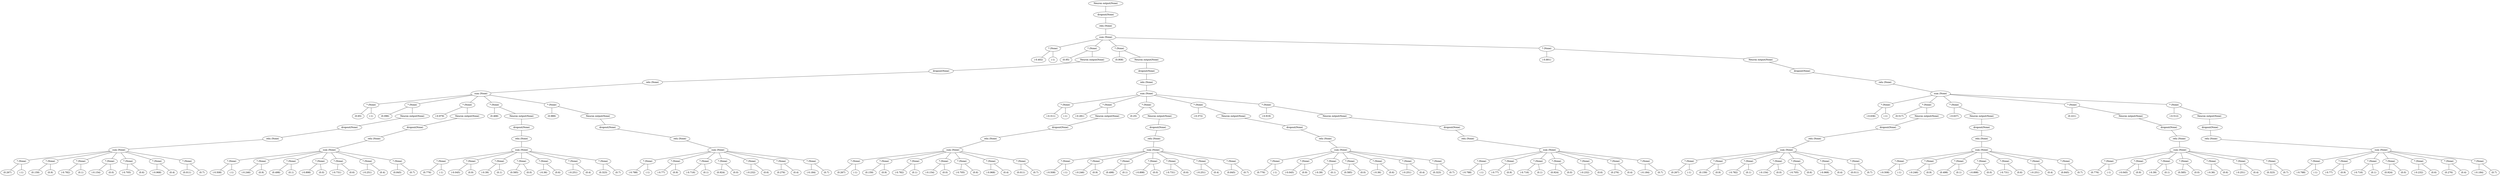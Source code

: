 graph "" 
{
n0 [label="Neuron output(None)"] ;
n1 [label="dropout(None)"] ;
n0 -- n1; 
n2 [label="relu (None)"] ;
n1 -- n2; 
n3 [label="sum (None)"] ;
n2 -- n3; 
n4 [label="* (None)"] ;
n3 -- n4; 
n5 [label="(-0.402)"] ;
n4 -- n5; 
n6 [label="(-1)"] ;
n4 -- n6; 
n7 [label="* (None)"] ;
n3 -- n7; 
n8 [label="(0.95)"] ;
n7 -- n8; 
n9 [label="Neuron output(None)"] ;
n7 -- n9; 
n10 [label="dropout(None)"] ;
n9 -- n10; 
n11 [label="relu (None)"] ;
n10 -- n11; 
n12 [label="sum (None)"] ;
n11 -- n12; 
n13 [label="* (None)"] ;
n12 -- n13; 
n14 [label="(0.65)"] ;
n13 -- n14; 
n15 [label="(-1)"] ;
n13 -- n15; 
n16 [label="* (None)"] ;
n12 -- n16; 
n17 [label="(0.096)"] ;
n16 -- n17; 
n18 [label="Neuron output(None)"] ;
n16 -- n18; 
n19 [label="dropout(None)"] ;
n18 -- n19; 
n20 [label="relu (None)"] ;
n19 -- n20; 
n21 [label="sum (None)"] ;
n20 -- n21; 
n22 [label="* (None)"] ;
n21 -- n22; 
n23 [label="(0.267)"] ;
n22 -- n23; 
n24 [label="(-1)"] ;
n22 -- n24; 
n25 [label="* (None)"] ;
n21 -- n25; 
n26 [label="(0.159)"] ;
n25 -- n26; 
n27 [label="(0.9)"] ;
n25 -- n27; 
n28 [label="* (None)"] ;
n21 -- n28; 
n29 [label="(-0.782)"] ;
n28 -- n29; 
n30 [label="(0.1)"] ;
n28 -- n30; 
n31 [label="* (None)"] ;
n21 -- n31; 
n32 [label="(-0.154)"] ;
n31 -- n32; 
n33 [label="(0.0)"] ;
n31 -- n33; 
n34 [label="* (None)"] ;
n21 -- n34; 
n35 [label="(-0.705)"] ;
n34 -- n35; 
n36 [label="(0.6)"] ;
n34 -- n36; 
n37 [label="* (None)"] ;
n21 -- n37; 
n38 [label="(-0.968)"] ;
n37 -- n38; 
n39 [label="(0.4)"] ;
n37 -- n39; 
n40 [label="* (None)"] ;
n21 -- n40; 
n41 [label="(0.011)"] ;
n40 -- n41; 
n42 [label="(0.7)"] ;
n40 -- n42; 
n43 [label="* (None)"] ;
n12 -- n43; 
n44 [label="(-0.979)"] ;
n43 -- n44; 
n45 [label="Neuron output(None)"] ;
n43 -- n45; 
n46 [label="dropout(None)"] ;
n45 -- n46; 
n47 [label="relu (None)"] ;
n46 -- n47; 
n48 [label="sum (None)"] ;
n47 -- n48; 
n49 [label="* (None)"] ;
n48 -- n49; 
n50 [label="(-0.508)"] ;
n49 -- n50; 
n51 [label="(-1)"] ;
n49 -- n51; 
n52 [label="* (None)"] ;
n48 -- n52; 
n53 [label="(-0.246)"] ;
n52 -- n53; 
n54 [label="(0.9)"] ;
n52 -- n54; 
n55 [label="* (None)"] ;
n48 -- n55; 
n56 [label="(0.498)"] ;
n55 -- n56; 
n57 [label="(0.1)"] ;
n55 -- n57; 
n58 [label="* (None)"] ;
n48 -- n58; 
n59 [label="(-0.898)"] ;
n58 -- n59; 
n60 [label="(0.0)"] ;
n58 -- n60; 
n61 [label="* (None)"] ;
n48 -- n61; 
n62 [label="(-0.731)"] ;
n61 -- n62; 
n63 [label="(0.6)"] ;
n61 -- n63; 
n64 [label="* (None)"] ;
n48 -- n64; 
n65 [label="(-0.251)"] ;
n64 -- n65; 
n66 [label="(0.4)"] ;
n64 -- n66; 
n67 [label="* (None)"] ;
n48 -- n67; 
n68 [label="(0.845)"] ;
n67 -- n68; 
n69 [label="(0.7)"] ;
n67 -- n69; 
n70 [label="* (None)"] ;
n12 -- n70; 
n71 [label="(0.468)"] ;
n70 -- n71; 
n72 [label="Neuron output(None)"] ;
n70 -- n72; 
n73 [label="dropout(None)"] ;
n72 -- n73; 
n74 [label="relu (None)"] ;
n73 -- n74; 
n75 [label="sum (None)"] ;
n74 -- n75; 
n76 [label="* (None)"] ;
n75 -- n76; 
n77 [label="(0.776)"] ;
n76 -- n77; 
n78 [label="(-1)"] ;
n76 -- n78; 
n79 [label="* (None)"] ;
n75 -- n79; 
n80 [label="(-0.045)"] ;
n79 -- n80; 
n81 [label="(0.9)"] ;
n79 -- n81; 
n82 [label="* (None)"] ;
n75 -- n82; 
n83 [label="(-0.39)"] ;
n82 -- n83; 
n84 [label="(0.1)"] ;
n82 -- n84; 
n85 [label="* (None)"] ;
n75 -- n85; 
n86 [label="(0.585)"] ;
n85 -- n86; 
n87 [label="(0.0)"] ;
n85 -- n87; 
n88 [label="* (None)"] ;
n75 -- n88; 
n89 [label="(-0.36)"] ;
n88 -- n89; 
n90 [label="(0.6)"] ;
n88 -- n90; 
n91 [label="* (None)"] ;
n75 -- n91; 
n92 [label="(-0.251)"] ;
n91 -- n92; 
n93 [label="(0.4)"] ;
n91 -- n93; 
n94 [label="* (None)"] ;
n75 -- n94; 
n95 [label="(0.323)"] ;
n94 -- n95; 
n96 [label="(0.7)"] ;
n94 -- n96; 
n97 [label="* (None)"] ;
n12 -- n97; 
n98 [label="(0.989)"] ;
n97 -- n98; 
n99 [label="Neuron output(None)"] ;
n97 -- n99; 
n100 [label="dropout(None)"] ;
n99 -- n100; 
n101 [label="relu (None)"] ;
n100 -- n101; 
n102 [label="sum (None)"] ;
n101 -- n102; 
n103 [label="* (None)"] ;
n102 -- n103; 
n104 [label="(-0.788)"] ;
n103 -- n104; 
n105 [label="(-1)"] ;
n103 -- n105; 
n106 [label="* (None)"] ;
n102 -- n106; 
n107 [label="(-0.77)"] ;
n106 -- n107; 
n108 [label="(0.9)"] ;
n106 -- n108; 
n109 [label="* (None)"] ;
n102 -- n109; 
n110 [label="(-0.716)"] ;
n109 -- n110; 
n111 [label="(0.1)"] ;
n109 -- n111; 
n112 [label="* (None)"] ;
n102 -- n112; 
n113 [label="(0.924)"] ;
n112 -- n113; 
n114 [label="(0.0)"] ;
n112 -- n114; 
n115 [label="* (None)"] ;
n102 -- n115; 
n116 [label="(-0.232)"] ;
n115 -- n116; 
n117 [label="(0.6)"] ;
n115 -- n117; 
n118 [label="* (None)"] ;
n102 -- n118; 
n119 [label="(0.276)"] ;
n118 -- n119; 
n120 [label="(0.4)"] ;
n118 -- n120; 
n121 [label="* (None)"] ;
n102 -- n121; 
n122 [label="(-0.184)"] ;
n121 -- n122; 
n123 [label="(0.7)"] ;
n121 -- n123; 
n124 [label="* (None)"] ;
n3 -- n124; 
n125 [label="(0.908)"] ;
n124 -- n125; 
n126 [label="Neuron output(None)"] ;
n124 -- n126; 
n127 [label="dropout(None)"] ;
n126 -- n127; 
n128 [label="relu (None)"] ;
n127 -- n128; 
n129 [label="sum (None)"] ;
n128 -- n129; 
n130 [label="* (None)"] ;
n129 -- n130; 
n131 [label="(-0.311)"] ;
n130 -- n131; 
n132 [label="(-1)"] ;
n130 -- n132; 
n133 [label="* (None)"] ;
n129 -- n133; 
n134 [label="(-0.281)"] ;
n133 -- n134; 
n135 [label="Neuron output(None)"] ;
n133 -- n135; 
n136 [label="dropout(None)"] ;
n135 -- n136; 
n137 [label="relu (None)"] ;
n136 -- n137; 
n138 [label="sum (None)"] ;
n137 -- n138; 
n139 [label="* (None)"] ;
n138 -- n139; 
n140 [label="(0.267)"] ;
n139 -- n140; 
n141 [label="(-1)"] ;
n139 -- n141; 
n142 [label="* (None)"] ;
n138 -- n142; 
n143 [label="(0.159)"] ;
n142 -- n143; 
n144 [label="(0.9)"] ;
n142 -- n144; 
n145 [label="* (None)"] ;
n138 -- n145; 
n146 [label="(-0.782)"] ;
n145 -- n146; 
n147 [label="(0.1)"] ;
n145 -- n147; 
n148 [label="* (None)"] ;
n138 -- n148; 
n149 [label="(-0.154)"] ;
n148 -- n149; 
n150 [label="(0.0)"] ;
n148 -- n150; 
n151 [label="* (None)"] ;
n138 -- n151; 
n152 [label="(-0.705)"] ;
n151 -- n152; 
n153 [label="(0.6)"] ;
n151 -- n153; 
n154 [label="* (None)"] ;
n138 -- n154; 
n155 [label="(-0.968)"] ;
n154 -- n155; 
n156 [label="(0.4)"] ;
n154 -- n156; 
n157 [label="* (None)"] ;
n138 -- n157; 
n158 [label="(0.011)"] ;
n157 -- n158; 
n159 [label="(0.7)"] ;
n157 -- n159; 
n160 [label="* (None)"] ;
n129 -- n160; 
n161 [label="(0.25)"] ;
n160 -- n161; 
n162 [label="Neuron output(None)"] ;
n160 -- n162; 
n163 [label="dropout(None)"] ;
n162 -- n163; 
n164 [label="relu (None)"] ;
n163 -- n164; 
n165 [label="sum (None)"] ;
n164 -- n165; 
n166 [label="* (None)"] ;
n165 -- n166; 
n167 [label="(-0.508)"] ;
n166 -- n167; 
n168 [label="(-1)"] ;
n166 -- n168; 
n169 [label="* (None)"] ;
n165 -- n169; 
n170 [label="(-0.246)"] ;
n169 -- n170; 
n171 [label="(0.9)"] ;
n169 -- n171; 
n172 [label="* (None)"] ;
n165 -- n172; 
n173 [label="(0.498)"] ;
n172 -- n173; 
n174 [label="(0.1)"] ;
n172 -- n174; 
n175 [label="* (None)"] ;
n165 -- n175; 
n176 [label="(-0.898)"] ;
n175 -- n176; 
n177 [label="(0.0)"] ;
n175 -- n177; 
n178 [label="* (None)"] ;
n165 -- n178; 
n179 [label="(-0.731)"] ;
n178 -- n179; 
n180 [label="(0.6)"] ;
n178 -- n180; 
n181 [label="* (None)"] ;
n165 -- n181; 
n182 [label="(-0.251)"] ;
n181 -- n182; 
n183 [label="(0.4)"] ;
n181 -- n183; 
n184 [label="* (None)"] ;
n165 -- n184; 
n185 [label="(0.845)"] ;
n184 -- n185; 
n186 [label="(0.7)"] ;
n184 -- n186; 
n187 [label="* (None)"] ;
n129 -- n187; 
n188 [label="(-0.372)"] ;
n187 -- n188; 
n189 [label="Neuron output(None)"] ;
n187 -- n189; 
n190 [label="dropout(None)"] ;
n189 -- n190; 
n191 [label="relu (None)"] ;
n190 -- n191; 
n192 [label="sum (None)"] ;
n191 -- n192; 
n193 [label="* (None)"] ;
n192 -- n193; 
n194 [label="(0.776)"] ;
n193 -- n194; 
n195 [label="(-1)"] ;
n193 -- n195; 
n196 [label="* (None)"] ;
n192 -- n196; 
n197 [label="(-0.045)"] ;
n196 -- n197; 
n198 [label="(0.9)"] ;
n196 -- n198; 
n199 [label="* (None)"] ;
n192 -- n199; 
n200 [label="(-0.39)"] ;
n199 -- n200; 
n201 [label="(0.1)"] ;
n199 -- n201; 
n202 [label="* (None)"] ;
n192 -- n202; 
n203 [label="(0.585)"] ;
n202 -- n203; 
n204 [label="(0.0)"] ;
n202 -- n204; 
n205 [label="* (None)"] ;
n192 -- n205; 
n206 [label="(-0.36)"] ;
n205 -- n206; 
n207 [label="(0.6)"] ;
n205 -- n207; 
n208 [label="* (None)"] ;
n192 -- n208; 
n209 [label="(-0.251)"] ;
n208 -- n209; 
n210 [label="(0.4)"] ;
n208 -- n210; 
n211 [label="* (None)"] ;
n192 -- n211; 
n212 [label="(0.323)"] ;
n211 -- n212; 
n213 [label="(0.7)"] ;
n211 -- n213; 
n214 [label="* (None)"] ;
n129 -- n214; 
n215 [label="(-0.919)"] ;
n214 -- n215; 
n216 [label="Neuron output(None)"] ;
n214 -- n216; 
n217 [label="dropout(None)"] ;
n216 -- n217; 
n218 [label="relu (None)"] ;
n217 -- n218; 
n219 [label="sum (None)"] ;
n218 -- n219; 
n220 [label="* (None)"] ;
n219 -- n220; 
n221 [label="(-0.788)"] ;
n220 -- n221; 
n222 [label="(-1)"] ;
n220 -- n222; 
n223 [label="* (None)"] ;
n219 -- n223; 
n224 [label="(-0.77)"] ;
n223 -- n224; 
n225 [label="(0.9)"] ;
n223 -- n225; 
n226 [label="* (None)"] ;
n219 -- n226; 
n227 [label="(-0.716)"] ;
n226 -- n227; 
n228 [label="(0.1)"] ;
n226 -- n228; 
n229 [label="* (None)"] ;
n219 -- n229; 
n230 [label="(0.924)"] ;
n229 -- n230; 
n231 [label="(0.0)"] ;
n229 -- n231; 
n232 [label="* (None)"] ;
n219 -- n232; 
n233 [label="(-0.232)"] ;
n232 -- n233; 
n234 [label="(0.6)"] ;
n232 -- n234; 
n235 [label="* (None)"] ;
n219 -- n235; 
n236 [label="(0.276)"] ;
n235 -- n236; 
n237 [label="(0.4)"] ;
n235 -- n237; 
n238 [label="* (None)"] ;
n219 -- n238; 
n239 [label="(-0.184)"] ;
n238 -- n239; 
n240 [label="(0.7)"] ;
n238 -- n240; 
n241 [label="* (None)"] ;
n3 -- n241; 
n242 [label="(-0.801)"] ;
n241 -- n242; 
n243 [label="Neuron output(None)"] ;
n241 -- n243; 
n244 [label="dropout(None)"] ;
n243 -- n244; 
n245 [label="relu (None)"] ;
n244 -- n245; 
n246 [label="sum (None)"] ;
n245 -- n246; 
n247 [label="* (None)"] ;
n246 -- n247; 
n248 [label="(-0.636)"] ;
n247 -- n248; 
n249 [label="(-1)"] ;
n247 -- n249; 
n250 [label="* (None)"] ;
n246 -- n250; 
n251 [label="(0.517)"] ;
n250 -- n251; 
n252 [label="Neuron output(None)"] ;
n250 -- n252; 
n253 [label="dropout(None)"] ;
n252 -- n253; 
n254 [label="relu (None)"] ;
n253 -- n254; 
n255 [label="sum (None)"] ;
n254 -- n255; 
n256 [label="* (None)"] ;
n255 -- n256; 
n257 [label="(0.267)"] ;
n256 -- n257; 
n258 [label="(-1)"] ;
n256 -- n258; 
n259 [label="* (None)"] ;
n255 -- n259; 
n260 [label="(0.159)"] ;
n259 -- n260; 
n261 [label="(0.9)"] ;
n259 -- n261; 
n262 [label="* (None)"] ;
n255 -- n262; 
n263 [label="(-0.782)"] ;
n262 -- n263; 
n264 [label="(0.1)"] ;
n262 -- n264; 
n265 [label="* (None)"] ;
n255 -- n265; 
n266 [label="(-0.154)"] ;
n265 -- n266; 
n267 [label="(0.0)"] ;
n265 -- n267; 
n268 [label="* (None)"] ;
n255 -- n268; 
n269 [label="(-0.705)"] ;
n268 -- n269; 
n270 [label="(0.6)"] ;
n268 -- n270; 
n271 [label="* (None)"] ;
n255 -- n271; 
n272 [label="(-0.968)"] ;
n271 -- n272; 
n273 [label="(0.4)"] ;
n271 -- n273; 
n274 [label="* (None)"] ;
n255 -- n274; 
n275 [label="(0.011)"] ;
n274 -- n275; 
n276 [label="(0.7)"] ;
n274 -- n276; 
n277 [label="* (None)"] ;
n246 -- n277; 
n278 [label="(-0.637)"] ;
n277 -- n278; 
n279 [label="Neuron output(None)"] ;
n277 -- n279; 
n280 [label="dropout(None)"] ;
n279 -- n280; 
n281 [label="relu (None)"] ;
n280 -- n281; 
n282 [label="sum (None)"] ;
n281 -- n282; 
n283 [label="* (None)"] ;
n282 -- n283; 
n284 [label="(-0.508)"] ;
n283 -- n284; 
n285 [label="(-1)"] ;
n283 -- n285; 
n286 [label="* (None)"] ;
n282 -- n286; 
n287 [label="(-0.246)"] ;
n286 -- n287; 
n288 [label="(0.9)"] ;
n286 -- n288; 
n289 [label="* (None)"] ;
n282 -- n289; 
n290 [label="(0.498)"] ;
n289 -- n290; 
n291 [label="(0.1)"] ;
n289 -- n291; 
n292 [label="* (None)"] ;
n282 -- n292; 
n293 [label="(-0.898)"] ;
n292 -- n293; 
n294 [label="(0.0)"] ;
n292 -- n294; 
n295 [label="* (None)"] ;
n282 -- n295; 
n296 [label="(-0.731)"] ;
n295 -- n296; 
n297 [label="(0.6)"] ;
n295 -- n297; 
n298 [label="* (None)"] ;
n282 -- n298; 
n299 [label="(-0.251)"] ;
n298 -- n299; 
n300 [label="(0.4)"] ;
n298 -- n300; 
n301 [label="* (None)"] ;
n282 -- n301; 
n302 [label="(0.845)"] ;
n301 -- n302; 
n303 [label="(0.7)"] ;
n301 -- n303; 
n304 [label="* (None)"] ;
n246 -- n304; 
n305 [label="(0.221)"] ;
n304 -- n305; 
n306 [label="Neuron output(None)"] ;
n304 -- n306; 
n307 [label="dropout(None)"] ;
n306 -- n307; 
n308 [label="relu (None)"] ;
n307 -- n308; 
n309 [label="sum (None)"] ;
n308 -- n309; 
n310 [label="* (None)"] ;
n309 -- n310; 
n311 [label="(0.776)"] ;
n310 -- n311; 
n312 [label="(-1)"] ;
n310 -- n312; 
n313 [label="* (None)"] ;
n309 -- n313; 
n314 [label="(-0.045)"] ;
n313 -- n314; 
n315 [label="(0.9)"] ;
n313 -- n315; 
n316 [label="* (None)"] ;
n309 -- n316; 
n317 [label="(-0.39)"] ;
n316 -- n317; 
n318 [label="(0.1)"] ;
n316 -- n318; 
n319 [label="* (None)"] ;
n309 -- n319; 
n320 [label="(0.585)"] ;
n319 -- n320; 
n321 [label="(0.0)"] ;
n319 -- n321; 
n322 [label="* (None)"] ;
n309 -- n322; 
n323 [label="(-0.36)"] ;
n322 -- n323; 
n324 [label="(0.6)"] ;
n322 -- n324; 
n325 [label="* (None)"] ;
n309 -- n325; 
n326 [label="(-0.251)"] ;
n325 -- n326; 
n327 [label="(0.4)"] ;
n325 -- n327; 
n328 [label="* (None)"] ;
n309 -- n328; 
n329 [label="(0.323)"] ;
n328 -- n329; 
n330 [label="(0.7)"] ;
n328 -- n330; 
n331 [label="* (None)"] ;
n246 -- n331; 
n332 [label="(-0.512)"] ;
n331 -- n332; 
n333 [label="Neuron output(None)"] ;
n331 -- n333; 
n334 [label="dropout(None)"] ;
n333 -- n334; 
n335 [label="relu (None)"] ;
n334 -- n335; 
n336 [label="sum (None)"] ;
n335 -- n336; 
n337 [label="* (None)"] ;
n336 -- n337; 
n338 [label="(-0.788)"] ;
n337 -- n338; 
n339 [label="(-1)"] ;
n337 -- n339; 
n340 [label="* (None)"] ;
n336 -- n340; 
n341 [label="(-0.77)"] ;
n340 -- n341; 
n342 [label="(0.9)"] ;
n340 -- n342; 
n343 [label="* (None)"] ;
n336 -- n343; 
n344 [label="(-0.716)"] ;
n343 -- n344; 
n345 [label="(0.1)"] ;
n343 -- n345; 
n346 [label="* (None)"] ;
n336 -- n346; 
n347 [label="(0.924)"] ;
n346 -- n347; 
n348 [label="(0.0)"] ;
n346 -- n348; 
n349 [label="* (None)"] ;
n336 -- n349; 
n350 [label="(-0.232)"] ;
n349 -- n350; 
n351 [label="(0.6)"] ;
n349 -- n351; 
n352 [label="* (None)"] ;
n336 -- n352; 
n353 [label="(0.276)"] ;
n352 -- n353; 
n354 [label="(0.4)"] ;
n352 -- n354; 
n355 [label="* (None)"] ;
n336 -- n355; 
n356 [label="(-0.184)"] ;
n355 -- n356; 
n357 [label="(0.7)"] ;
n355 -- n357; 
}
